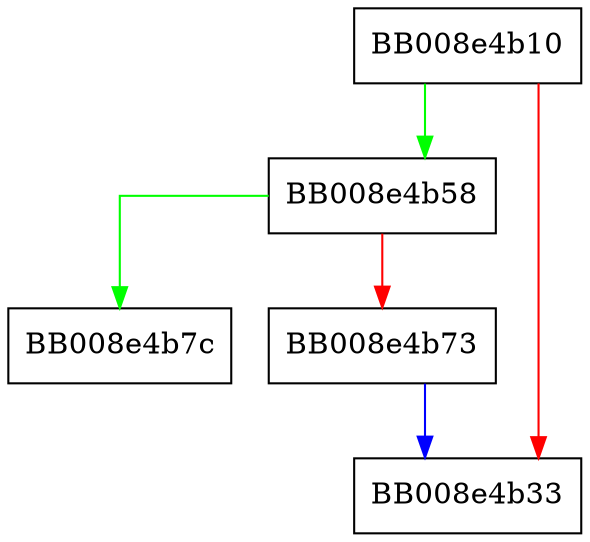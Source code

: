 digraph __nss_services_lookup2 {
  node [shape="box"];
  graph [splines=ortho];
  BB008e4b10 -> BB008e4b58 [color="green"];
  BB008e4b10 -> BB008e4b33 [color="red"];
  BB008e4b58 -> BB008e4b7c [color="green"];
  BB008e4b58 -> BB008e4b73 [color="red"];
  BB008e4b73 -> BB008e4b33 [color="blue"];
}